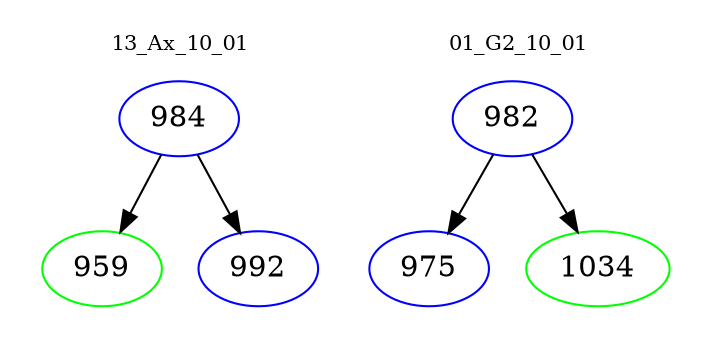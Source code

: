 digraph{
subgraph cluster_0 {
color = white
label = "13_Ax_10_01";
fontsize=10;
T0_984 [label="984", color="blue"]
T0_984 -> T0_959 [color="black"]
T0_959 [label="959", color="green"]
T0_984 -> T0_992 [color="black"]
T0_992 [label="992", color="blue"]
}
subgraph cluster_1 {
color = white
label = "01_G2_10_01";
fontsize=10;
T1_982 [label="982", color="blue"]
T1_982 -> T1_975 [color="black"]
T1_975 [label="975", color="blue"]
T1_982 -> T1_1034 [color="black"]
T1_1034 [label="1034", color="green"]
}
}
